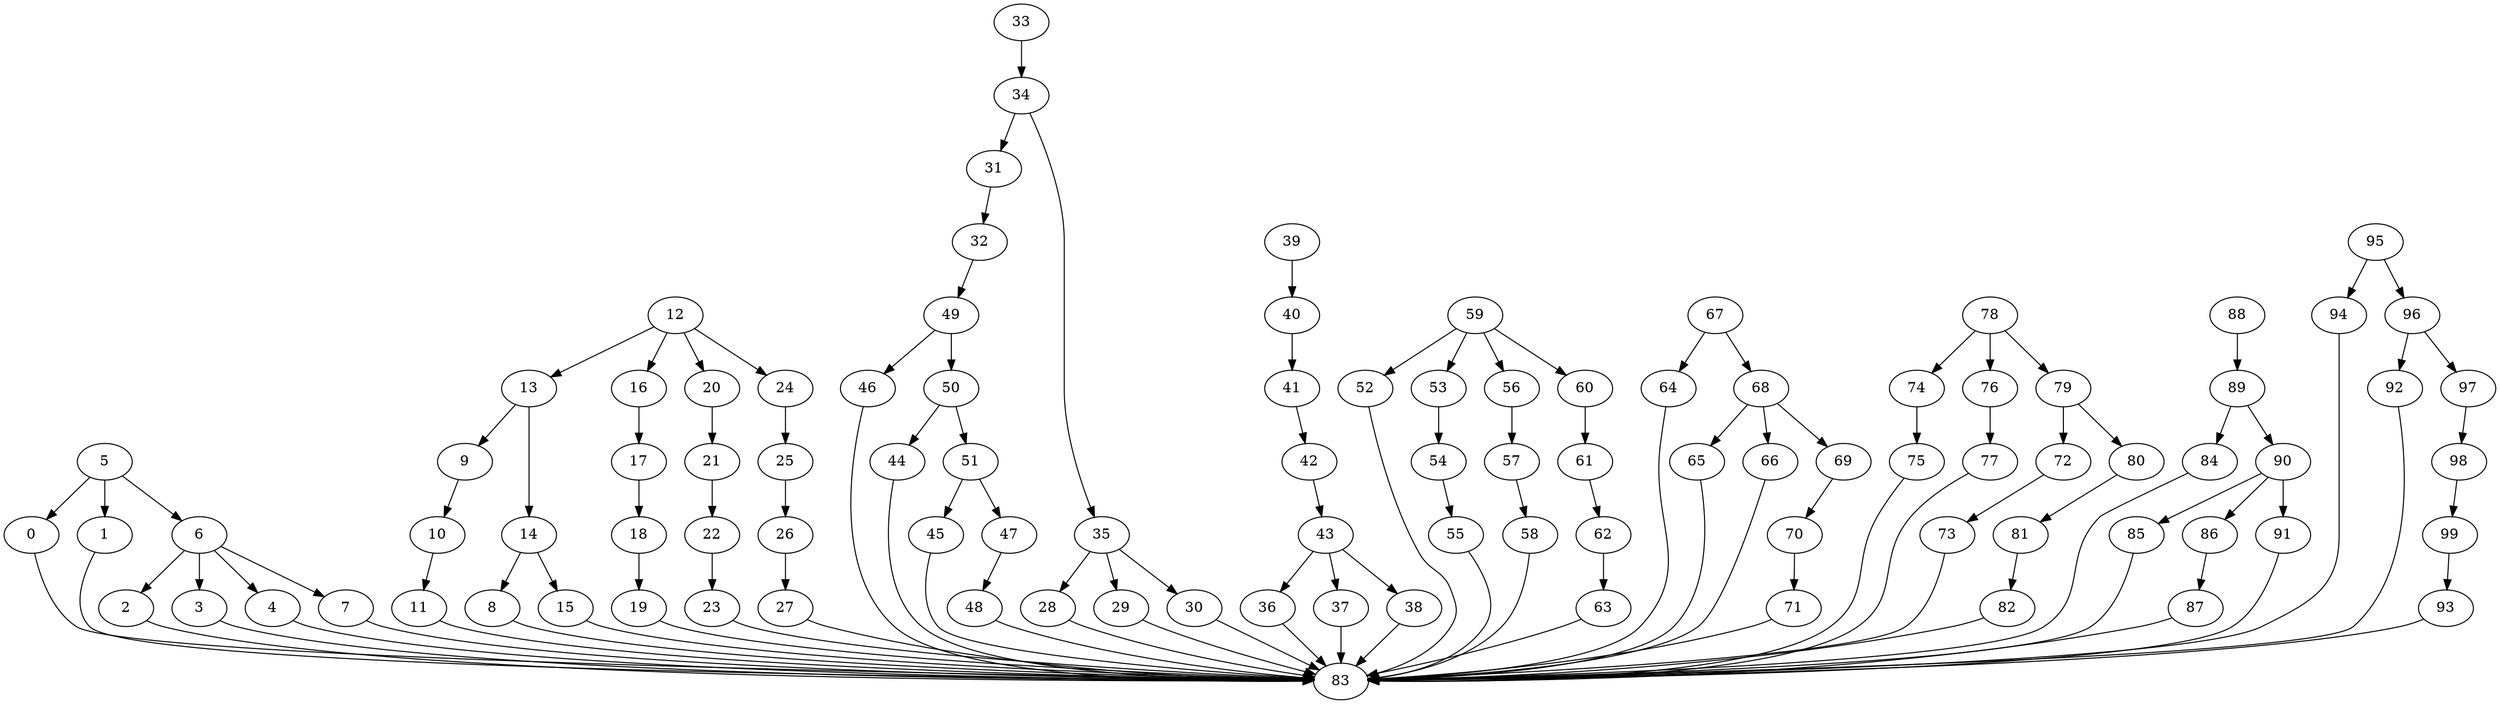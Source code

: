 strict digraph  {
0 [exec=160];
1 [exec=150];
2 [exec=180];
3 [exec=145];
4 [exec=189];
5 [exec=163];
6 [exec=178];
7 [exec=118];
8 [exec=193];
9 [exec=95];
10 [exec=110];
11 [exec=109];
12 [exec=56];
13 [exec=95];
14 [exec=133];
15 [exec=94];
16 [exec=84];
17 [exec=180];
18 [exec=180];
19 [exec=142];
20 [exec=181];
21 [exec=193];
22 [exec=96];
23 [exec=164];
24 [exec=156];
25 [exec=184];
26 [exec=143];
27 [exec=140];
28 [exec=177];
29 [exec=178];
30 [exec=181];
31 [exec=140];
32 [exec=166];
33 [exec=168];
34 [exec=139];
35 [exec=195];
36 [exec=92];
37 [exec=118];
38 [exec=172];
39 [exec=129];
40 [exec=127];
41 [exec=179];
42 [exec=193];
43 [exec=182];
44 [exec=69];
45 [exec=137];
46 [exec=52];
47 [exec=98];
48 [exec=77];
49 [exec=65];
50 [exec=197];
51 [exec=62];
52 [exec=112];
53 [exec=103];
54 [exec=65];
55 [exec=158];
56 [exec=58];
57 [exec=64];
58 [exec=142];
59 [exec=142];
60 [exec=94];
61 [exec=113];
62 [exec=56];
63 [exec=71];
64 [exec=115];
65 [exec=82];
66 [exec=90];
67 [exec=97];
68 [exec=183];
69 [exec=50];
70 [exec=148];
71 [exec=200];
72 [exec=78];
73 [exec=123];
74 [exec=136];
75 [exec=175];
76 [exec=57];
77 [exec=128];
78 [exec=164];
79 [exec=191];
80 [exec=61];
81 [exec=117];
82 [exec=152];
83 [exec=89];
84 [exec=164];
85 [exec=82];
86 [exec=182];
87 [exec=199];
88 [exec=150];
89 [exec=174];
90 [exec=181];
91 [exec=133];
92 [exec=64];
93 [exec=114];
94 [exec=58];
95 [exec=83];
96 [exec=91];
97 [exec=93];
98 [exec=74];
99 [exec=166];
0 -> 83  [comm=8];
1 -> 83  [comm=7];
2 -> 83  [comm=15];
3 -> 83  [comm=17];
4 -> 83  [comm=11];
5 -> 6  [comm=8];
5 -> 0  [comm=5];
5 -> 1  [comm=20];
6 -> 7  [comm=6];
6 -> 2  [comm=20];
6 -> 3  [comm=14];
6 -> 4  [comm=16];
7 -> 83  [comm=19];
8 -> 83  [comm=9];
9 -> 10  [comm=16];
10 -> 11  [comm=13];
11 -> 83  [comm=20];
12 -> 13  [comm=20];
12 -> 16  [comm=18];
12 -> 20  [comm=20];
12 -> 24  [comm=14];
13 -> 14  [comm=17];
13 -> 9  [comm=12];
14 -> 15  [comm=10];
14 -> 8  [comm=20];
15 -> 83  [comm=13];
16 -> 17  [comm=18];
17 -> 18  [comm=7];
18 -> 19  [comm=8];
19 -> 83  [comm=7];
20 -> 21  [comm=16];
21 -> 22  [comm=10];
22 -> 23  [comm=9];
23 -> 83  [comm=18];
24 -> 25  [comm=7];
25 -> 26  [comm=7];
26 -> 27  [comm=6];
27 -> 83  [comm=9];
28 -> 83  [comm=14];
29 -> 83  [comm=17];
30 -> 83  [comm=12];
31 -> 32  [comm=15];
32 -> 49  [comm=19];
33 -> 34  [comm=10];
34 -> 35  [comm=14];
34 -> 31  [comm=8];
35 -> 28  [comm=9];
35 -> 29  [comm=18];
35 -> 30  [comm=8];
36 -> 83  [comm=15];
37 -> 83  [comm=12];
38 -> 83  [comm=13];
39 -> 40  [comm=10];
40 -> 41  [comm=10];
41 -> 42  [comm=19];
42 -> 43  [comm=12];
43 -> 36  [comm=17];
43 -> 37  [comm=16];
43 -> 38  [comm=9];
44 -> 83  [comm=19];
45 -> 83  [comm=19];
46 -> 83  [comm=5];
47 -> 48  [comm=17];
48 -> 83  [comm=10];
49 -> 50  [comm=17];
49 -> 46  [comm=6];
50 -> 51  [comm=20];
50 -> 44  [comm=13];
51 -> 45  [comm=17];
51 -> 47  [comm=13];
52 -> 83  [comm=18];
53 -> 54  [comm=20];
54 -> 55  [comm=16];
55 -> 83  [comm=15];
56 -> 57  [comm=7];
57 -> 58  [comm=12];
58 -> 83  [comm=11];
59 -> 60  [comm=17];
59 -> 52  [comm=17];
59 -> 53  [comm=5];
59 -> 56  [comm=15];
60 -> 61  [comm=19];
61 -> 62  [comm=19];
62 -> 63  [comm=10];
63 -> 83  [comm=8];
64 -> 83  [comm=5];
65 -> 83  [comm=17];
66 -> 83  [comm=11];
67 -> 68  [comm=17];
67 -> 64  [comm=11];
68 -> 69  [comm=8];
68 -> 65  [comm=17];
68 -> 66  [comm=11];
69 -> 70  [comm=13];
70 -> 71  [comm=11];
71 -> 83  [comm=20];
72 -> 73  [comm=9];
73 -> 83  [comm=5];
74 -> 75  [comm=18];
75 -> 83  [comm=20];
76 -> 77  [comm=13];
77 -> 83  [comm=10];
78 -> 79  [comm=19];
78 -> 74  [comm=11];
78 -> 76  [comm=7];
79 -> 80  [comm=16];
79 -> 72  [comm=5];
80 -> 81  [comm=20];
81 -> 82  [comm=7];
82 -> 83  [comm=20];
84 -> 83  [comm=15];
85 -> 83  [comm=19];
86 -> 87  [comm=13];
87 -> 83  [comm=19];
88 -> 89  [comm=5];
89 -> 90  [comm=7];
89 -> 84  [comm=16];
90 -> 91  [comm=10];
90 -> 85  [comm=17];
90 -> 86  [comm=13];
91 -> 83  [comm=9];
92 -> 83  [comm=6];
93 -> 83  [comm=10];
94 -> 83  [comm=20];
95 -> 96  [comm=17];
95 -> 94  [comm=19];
96 -> 97  [comm=14];
96 -> 92  [comm=9];
97 -> 98  [comm=5];
98 -> 99  [comm=14];
99 -> 93  [comm=19];
}
